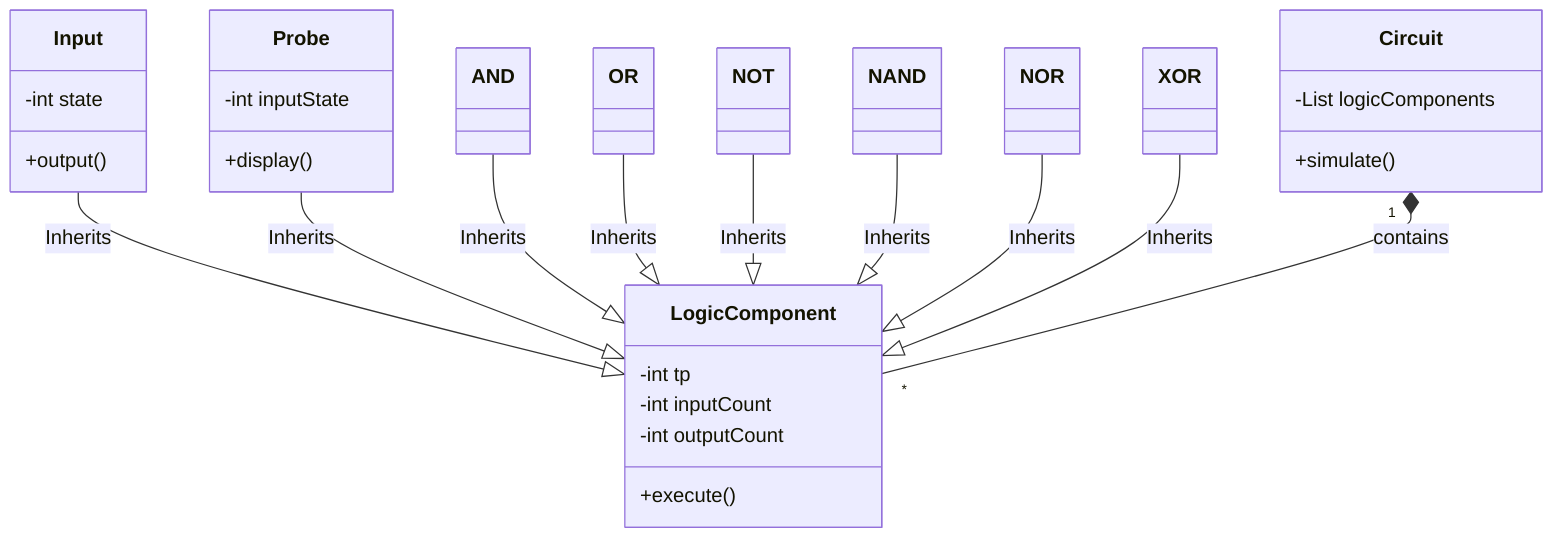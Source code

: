classDiagram

class LogicComponent {
  -int tp
  -int inputCount
  -int outputCount
  +execute()
}

class Input {
  -int state
  +output()
}

class Probe {
  -int inputState
  +display()
}

class AND
class OR
class NOT
class NAND
class NOR
class XOR

Input --|> LogicComponent: Inherits
Probe --|> LogicComponent: Inherits

AND --|> LogicComponent: Inherits
OR --|> LogicComponent: Inherits
NOT --|> LogicComponent: Inherits
NAND --|> LogicComponent: Inherits
NOR --|> LogicComponent: Inherits
XOR --|> LogicComponent: Inherits

class Circuit {
  -List logicComponents
  +simulate()
}

Circuit "1" *-- "*" LogicComponent : contains